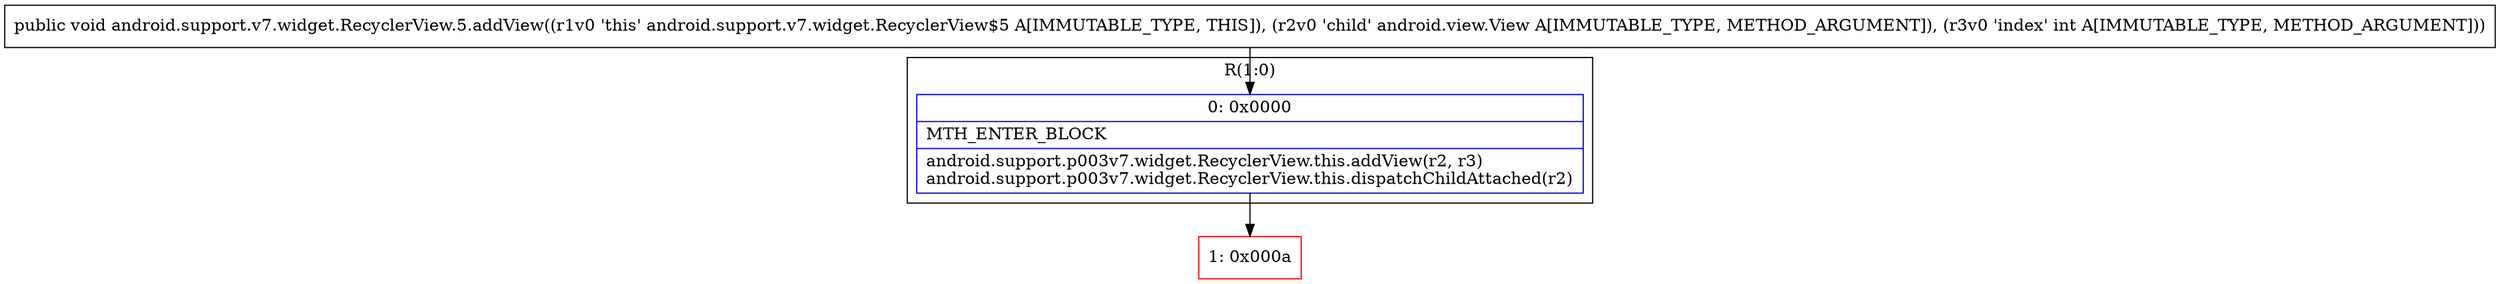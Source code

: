 digraph "CFG forandroid.support.v7.widget.RecyclerView.5.addView(Landroid\/view\/View;I)V" {
subgraph cluster_Region_175013766 {
label = "R(1:0)";
node [shape=record,color=blue];
Node_0 [shape=record,label="{0\:\ 0x0000|MTH_ENTER_BLOCK\l|android.support.p003v7.widget.RecyclerView.this.addView(r2, r3)\landroid.support.p003v7.widget.RecyclerView.this.dispatchChildAttached(r2)\l}"];
}
Node_1 [shape=record,color=red,label="{1\:\ 0x000a}"];
MethodNode[shape=record,label="{public void android.support.v7.widget.RecyclerView.5.addView((r1v0 'this' android.support.v7.widget.RecyclerView$5 A[IMMUTABLE_TYPE, THIS]), (r2v0 'child' android.view.View A[IMMUTABLE_TYPE, METHOD_ARGUMENT]), (r3v0 'index' int A[IMMUTABLE_TYPE, METHOD_ARGUMENT])) }"];
MethodNode -> Node_0;
Node_0 -> Node_1;
}


